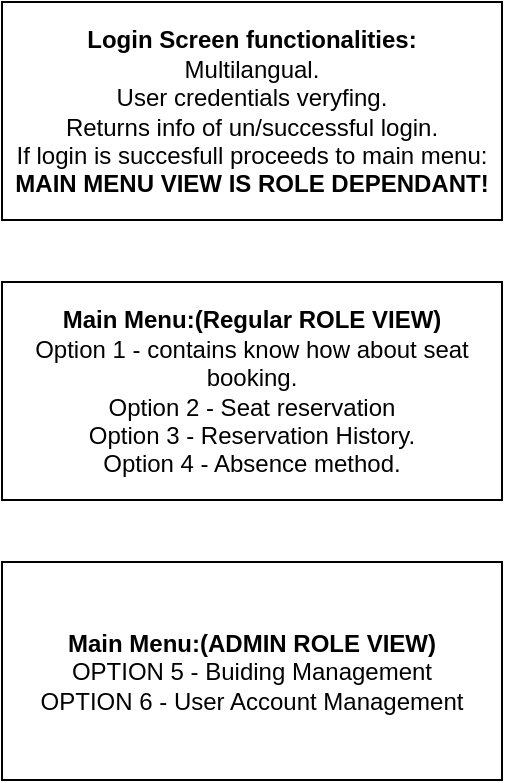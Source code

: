 <mxfile version="20.2.2" type="device"><diagram id="aYmS5ZD3QsW4yXjJjQah" name="Page-1"><mxGraphModel dx="782" dy="649" grid="1" gridSize="10" guides="1" tooltips="1" connect="1" arrows="1" fold="1" page="1" pageScale="1" pageWidth="850" pageHeight="1100" math="0" shadow="0"><root><mxCell id="0"/><mxCell id="1" parent="0"/><mxCell id="2ruD1Cxn65tpspg4XBXl-1" value="&lt;b&gt;Login Screen functionalities:&lt;br&gt;&lt;/b&gt;Multilangual.&lt;br&gt;User credentials veryfing.&lt;br&gt;Returns info of un/successful login.&lt;br&gt;If login is succesfull proceeds to main menu:&lt;br&gt;&lt;b&gt;MAIN MENU VIEW IS ROLE DEPENDANT!&lt;/b&gt;" style="rounded=0;whiteSpace=wrap;html=1;" vertex="1" parent="1"><mxGeometry x="10" y="10" width="250" height="109" as="geometry"/></mxCell><mxCell id="2ruD1Cxn65tpspg4XBXl-2" value="&lt;b&gt;Main Menu:(Regular ROLE VIEW)&lt;/b&gt;&lt;br&gt;Option 1 - contains know how about seat booking.&lt;br&gt;Option 2 - Seat reservation&lt;br&gt;Option 3 - Reservation History.&lt;br&gt;Option 4 - Absence method." style="rounded=0;whiteSpace=wrap;html=1;" vertex="1" parent="1"><mxGeometry x="10" y="150" width="250" height="109" as="geometry"/></mxCell><mxCell id="2ruD1Cxn65tpspg4XBXl-3" value="&lt;b&gt;Main Menu:(ADMIN ROLE VIEW)&lt;br&gt;&lt;/b&gt;OPTION 5 - Buiding Management&lt;br&gt;OPTION 6 - User Account Management" style="rounded=0;whiteSpace=wrap;html=1;" vertex="1" parent="1"><mxGeometry x="10" y="290" width="250" height="109" as="geometry"/></mxCell></root></mxGraphModel></diagram></mxfile>